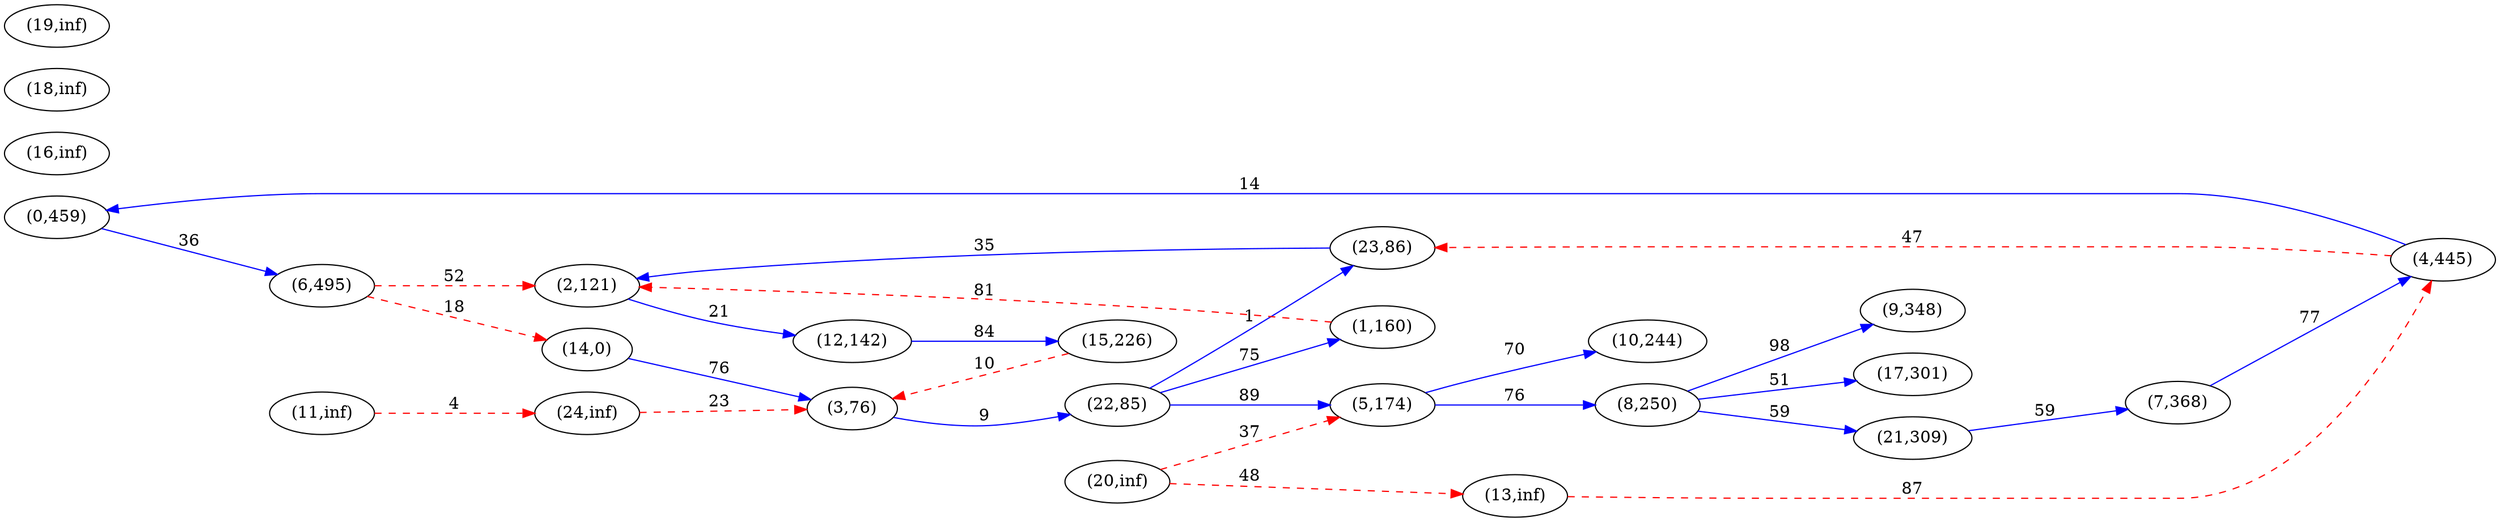 digraph G {
ranksep = "equally";
rankdir = LR;
{rank = same; "(0,459)"; };
{rank = same; "(6,495)"; };
{rank = same; "(2,121)"; "(14,0)"; };
{rank = same; "(12,142)"; "(3,76)"; };
{rank = same; "(15,226)"; "(22,85)"; };
{rank = same; "(1,160)"; "(23,86)"; "(5,174)"; };
{rank = same; "(8,250)"; "(10,244)"; };
{rank = same; "(21,309)"; "(9,348)"; "(17,301)"; };
{rank = same; "(7,368)"; };
{rank = same; "(4,445)"; };
{rank = same; };
{rank = same; "(11,inf)"; };
{rank = same; "(24,inf)"; };
{rank = same; };
{rank = same; "(13,inf)"; };
{rank = same; };
{rank = same; "(16,inf)"; };
{rank = same; "(18,inf)"; };
{rank = same; "(19,inf)"; };
{rank = same; "(20,inf)"; };
{rank = same; };
"(0,459)"->"(6,495)"[label="36" color = "blue"];
"(6,495)"->"(2,121)"[label="52" color = "red" style = "dashed" ];
"(6,495)"->"(14,0)"[label="18" color = "red" style = "dashed" ];
"(2,121)"->"(12,142)"[label="21" color = "blue"];
"(14,0)"->"(3,76)"[label="76" color = "blue"];
"(12,142)"->"(15,226)"[label="84" color = "blue"];
"(3,76)"->"(22,85)"[label="9" color = "blue"];
"(15,226)"->"(3,76)"[label="10" color = "red" style = "dashed" ];
"(22,85)"->"(1,160)"[label="75" color = "blue"];
"(22,85)"->"(23,86)"[label="1" color = "blue"];
"(22,85)"->"(5,174)"[label="89" color = "blue"];
"(1,160)"->"(2,121)"[label="81" color = "red" style = "dashed" ];
"(23,86)"->"(2,121)"[label="35" color = "blue"];
"(5,174)"->"(8,250)"[label="76" color = "blue"];
"(5,174)"->"(10,244)"[label="70" color = "blue"];
"(8,250)"->"(21,309)"[label="59" color = "blue"];
"(8,250)"->"(9,348)"[label="98" color = "blue"];
"(8,250)"->"(17,301)"[label="51" color = "blue"];
"(10,244)"
"(21,309)"->"(7,368)"[label="59" color = "blue"];
"(9,348)"
"(17,301)"
"(7,368)"->"(4,445)"[label="77" color = "blue"];
"(4,445)"->"(23,86)"[label="47" color = "red" style = "dashed" ];
"(4,445)"->"(0,459)"[label="14" color = "blue"];
"(11,inf)"->"(24,inf)"[label="4" color = "red" style = "dashed" ];
"(24,inf)"->"(3,76)"[label="23" color = "red" style = "dashed" ];
"(13,inf)"->"(4,445)"[label="87" color = "red" style = "dashed" ];
"(16,inf)"
"(18,inf)"
"(19,inf)"
"(20,inf)"->"(13,inf)"[label="48" color = "red" style = "dashed" ];
"(20,inf)"->"(5,174)"[label="37" color = "red" style = "dashed" ];
}
